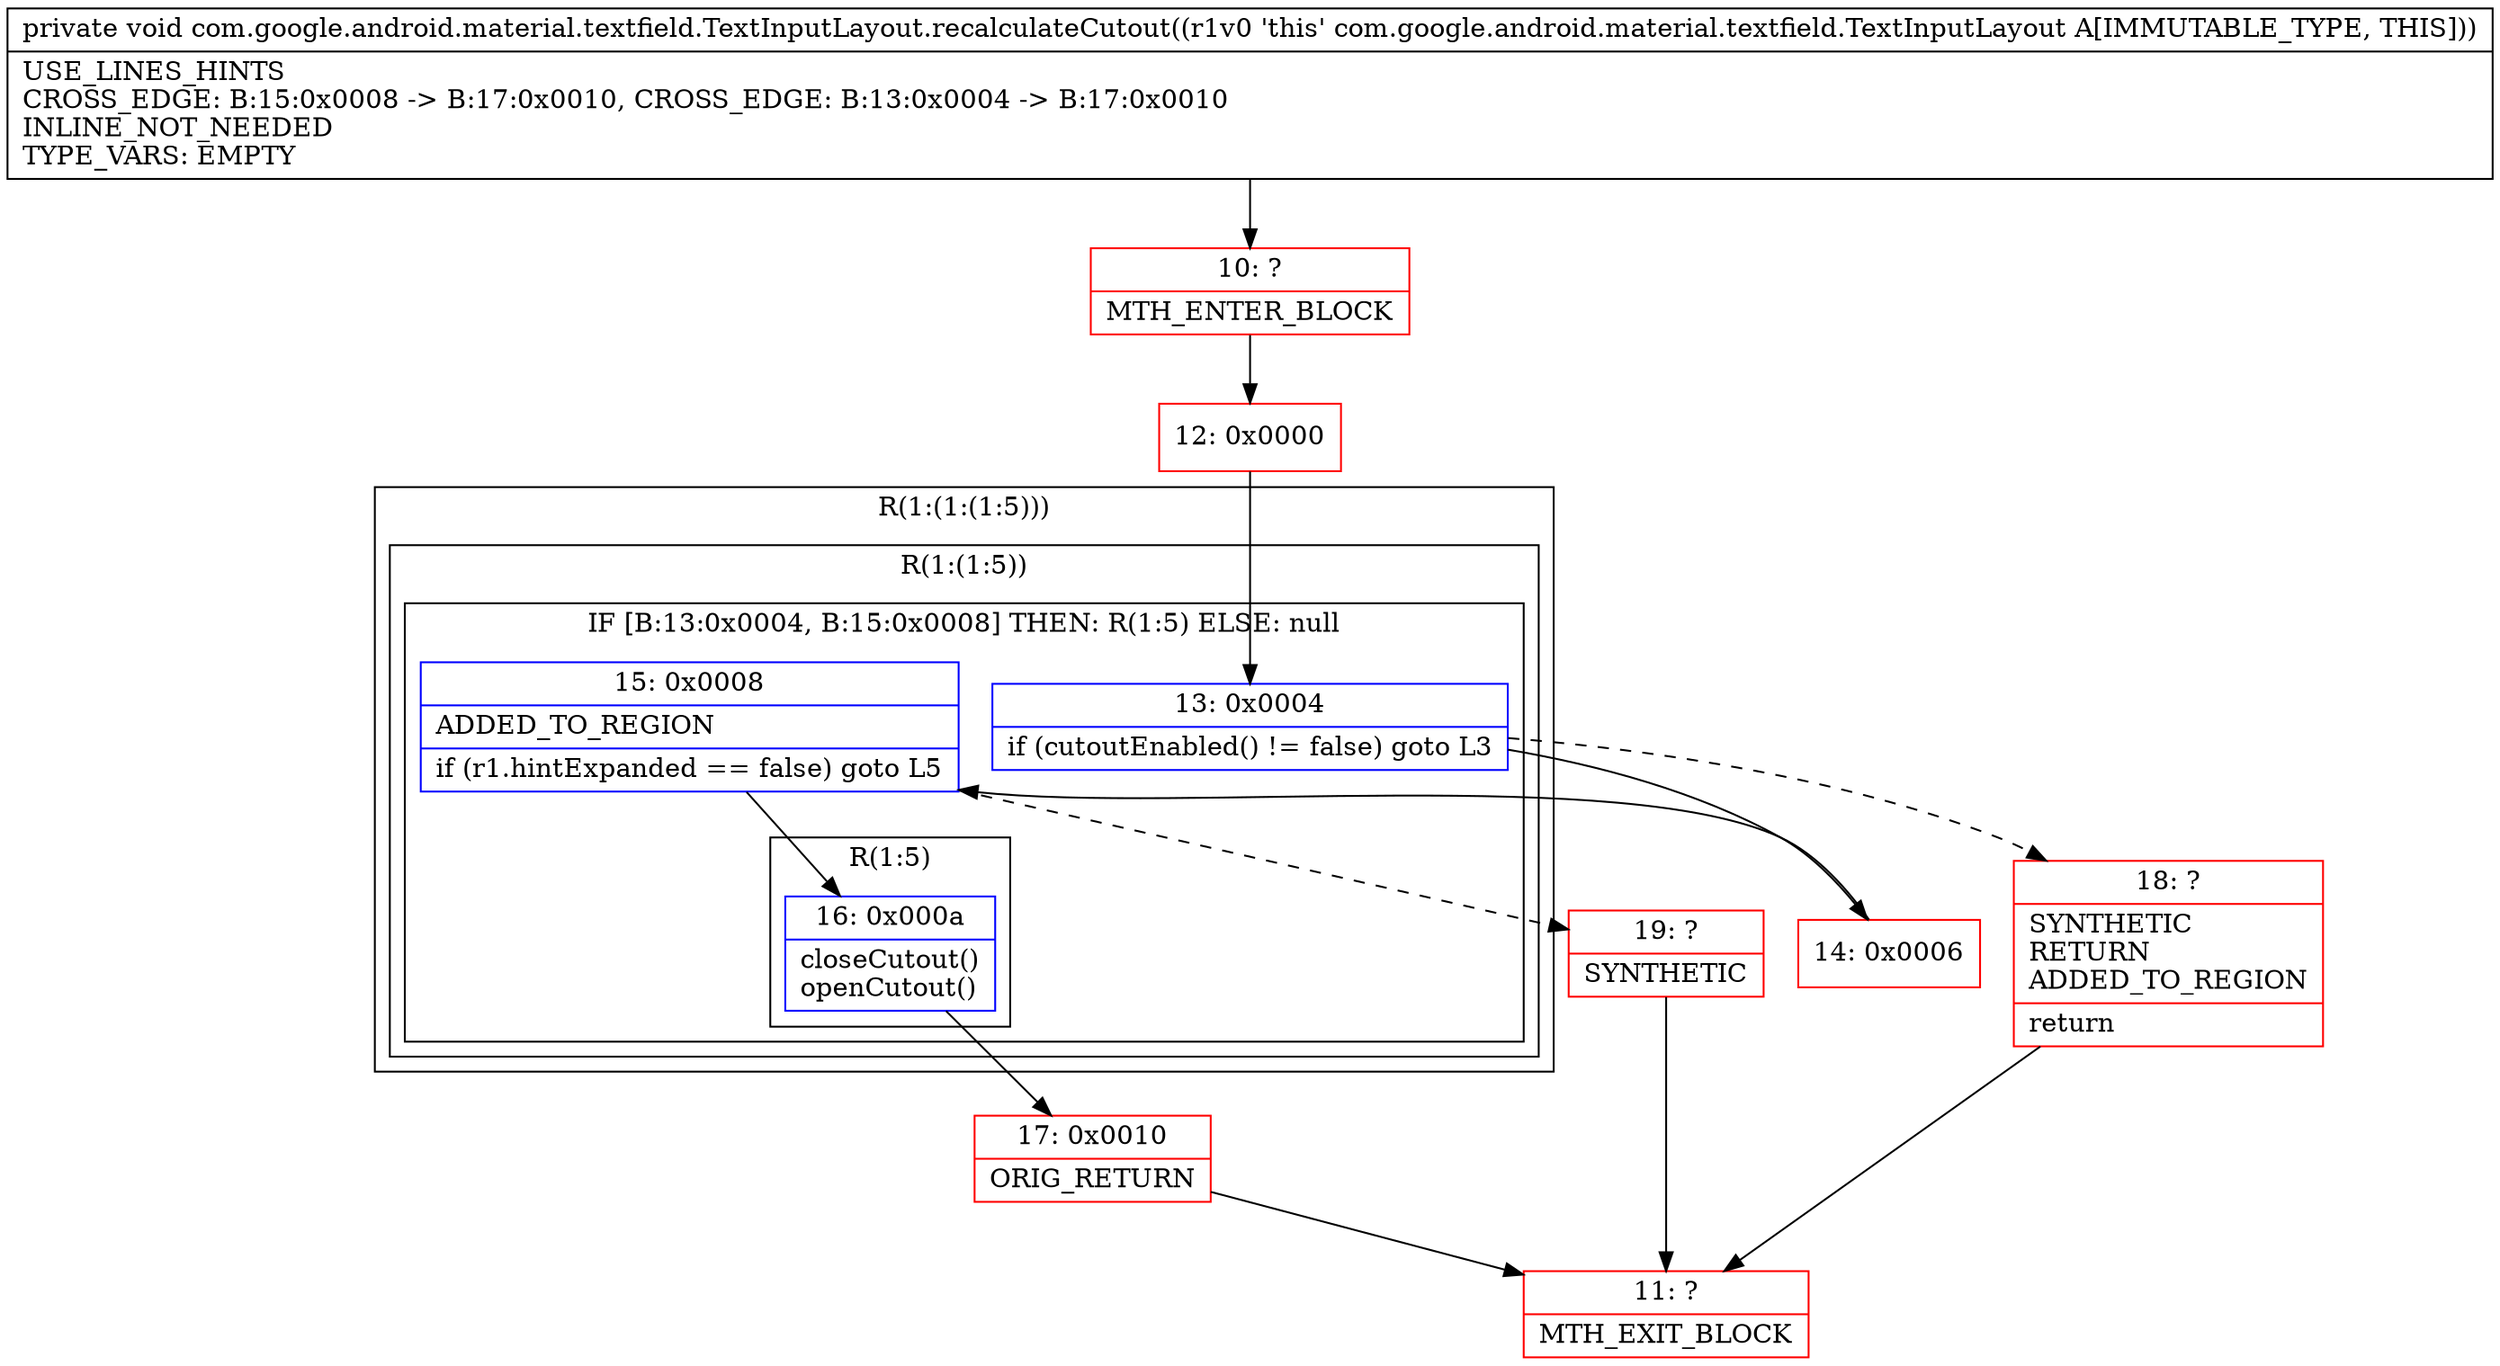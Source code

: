 digraph "CFG forcom.google.android.material.textfield.TextInputLayout.recalculateCutout()V" {
subgraph cluster_Region_1385240800 {
label = "R(1:(1:(1:5)))";
node [shape=record,color=blue];
subgraph cluster_Region_991907781 {
label = "R(1:(1:5))";
node [shape=record,color=blue];
subgraph cluster_IfRegion_359119862 {
label = "IF [B:13:0x0004, B:15:0x0008] THEN: R(1:5) ELSE: null";
node [shape=record,color=blue];
Node_13 [shape=record,label="{13\:\ 0x0004|if (cutoutEnabled() != false) goto L3\l}"];
Node_15 [shape=record,label="{15\:\ 0x0008|ADDED_TO_REGION\l|if (r1.hintExpanded == false) goto L5\l}"];
subgraph cluster_Region_1022822906 {
label = "R(1:5)";
node [shape=record,color=blue];
Node_16 [shape=record,label="{16\:\ 0x000a|closeCutout()\lopenCutout()\l}"];
}
}
}
}
Node_10 [shape=record,color=red,label="{10\:\ ?|MTH_ENTER_BLOCK\l}"];
Node_12 [shape=record,color=red,label="{12\:\ 0x0000}"];
Node_14 [shape=record,color=red,label="{14\:\ 0x0006}"];
Node_17 [shape=record,color=red,label="{17\:\ 0x0010|ORIG_RETURN\l}"];
Node_11 [shape=record,color=red,label="{11\:\ ?|MTH_EXIT_BLOCK\l}"];
Node_19 [shape=record,color=red,label="{19\:\ ?|SYNTHETIC\l}"];
Node_18 [shape=record,color=red,label="{18\:\ ?|SYNTHETIC\lRETURN\lADDED_TO_REGION\l|return\l}"];
MethodNode[shape=record,label="{private void com.google.android.material.textfield.TextInputLayout.recalculateCutout((r1v0 'this' com.google.android.material.textfield.TextInputLayout A[IMMUTABLE_TYPE, THIS]))  | USE_LINES_HINTS\lCROSS_EDGE: B:15:0x0008 \-\> B:17:0x0010, CROSS_EDGE: B:13:0x0004 \-\> B:17:0x0010\lINLINE_NOT_NEEDED\lTYPE_VARS: EMPTY\l}"];
MethodNode -> Node_10;Node_13 -> Node_14;
Node_13 -> Node_18[style=dashed];
Node_15 -> Node_16;
Node_15 -> Node_19[style=dashed];
Node_16 -> Node_17;
Node_10 -> Node_12;
Node_12 -> Node_13;
Node_14 -> Node_15;
Node_17 -> Node_11;
Node_19 -> Node_11;
Node_18 -> Node_11;
}

